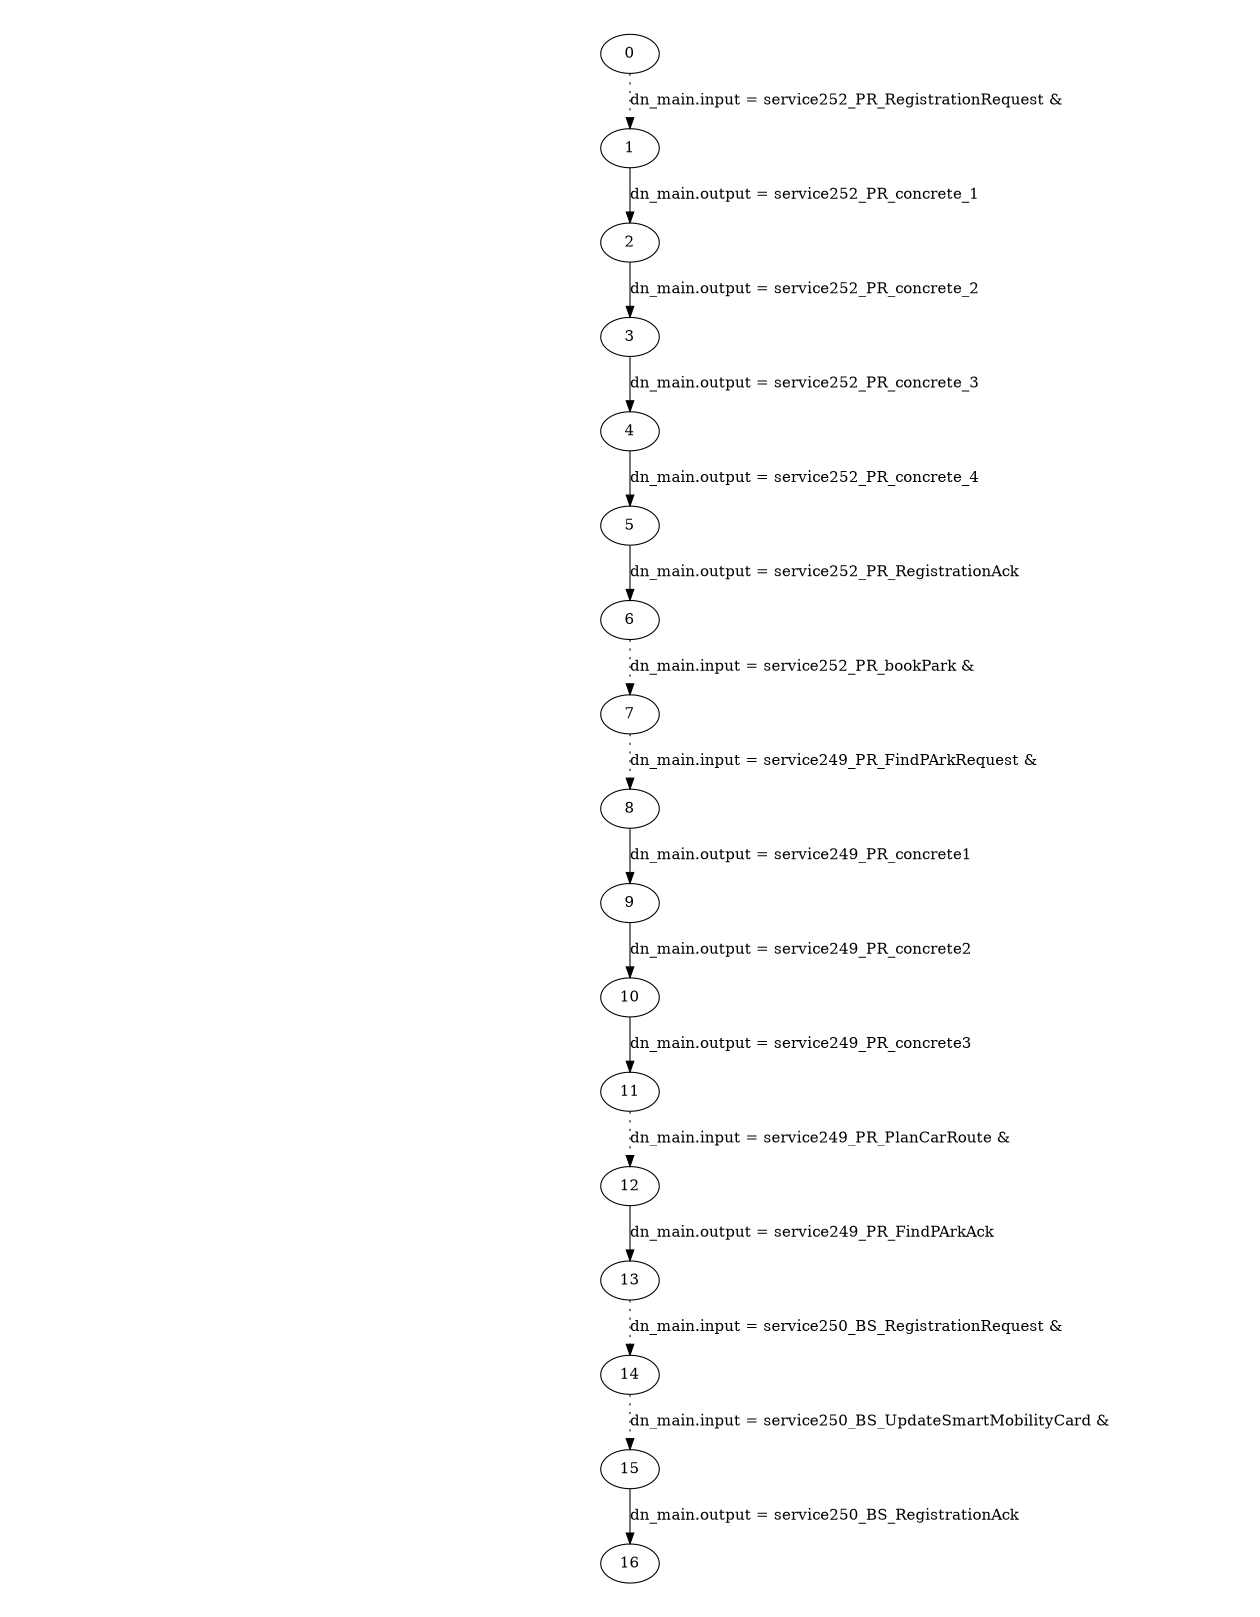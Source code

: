 digraph plan_fsm {
ratio="1.3";
margin="0.2";
size="8.0,11.4";
"0" -> "1" [style=dotted label="dn_main.input = service252_PR_RegistrationRequest &\n"]
"1" -> "2" [label="dn_main.output = service252_PR_concrete_1"]
"2" -> "3" [label="dn_main.output = service252_PR_concrete_2"]
"3" -> "4" [label="dn_main.output = service252_PR_concrete_3"]
"4" -> "5" [label="dn_main.output = service252_PR_concrete_4"]
"5" -> "6" [label="dn_main.output = service252_PR_RegistrationAck"]
"6" -> "7" [style=dotted label="dn_main.input = service252_PR_bookPark &\n"]
"7" -> "8" [style=dotted label="dn_main.input = service249_PR_FindPArkRequest &\n"]
"8" -> "9" [label="dn_main.output = service249_PR_concrete1"]
"9" -> "10" [label="dn_main.output = service249_PR_concrete2"]
"10" -> "11" [label="dn_main.output = service249_PR_concrete3"]
"11" -> "12" [style=dotted label="dn_main.input = service249_PR_PlanCarRoute &\n"]
"12" -> "13" [label="dn_main.output = service249_PR_FindPArkAck"]
"13" -> "14" [style=dotted label="dn_main.input = service250_BS_RegistrationRequest &\n"]
"14" -> "15" [style=dotted label="dn_main.input = service250_BS_UpdateSmartMobilityCard &\n"]
"15" -> "16" [label="dn_main.output = service250_BS_RegistrationAck"]
}

